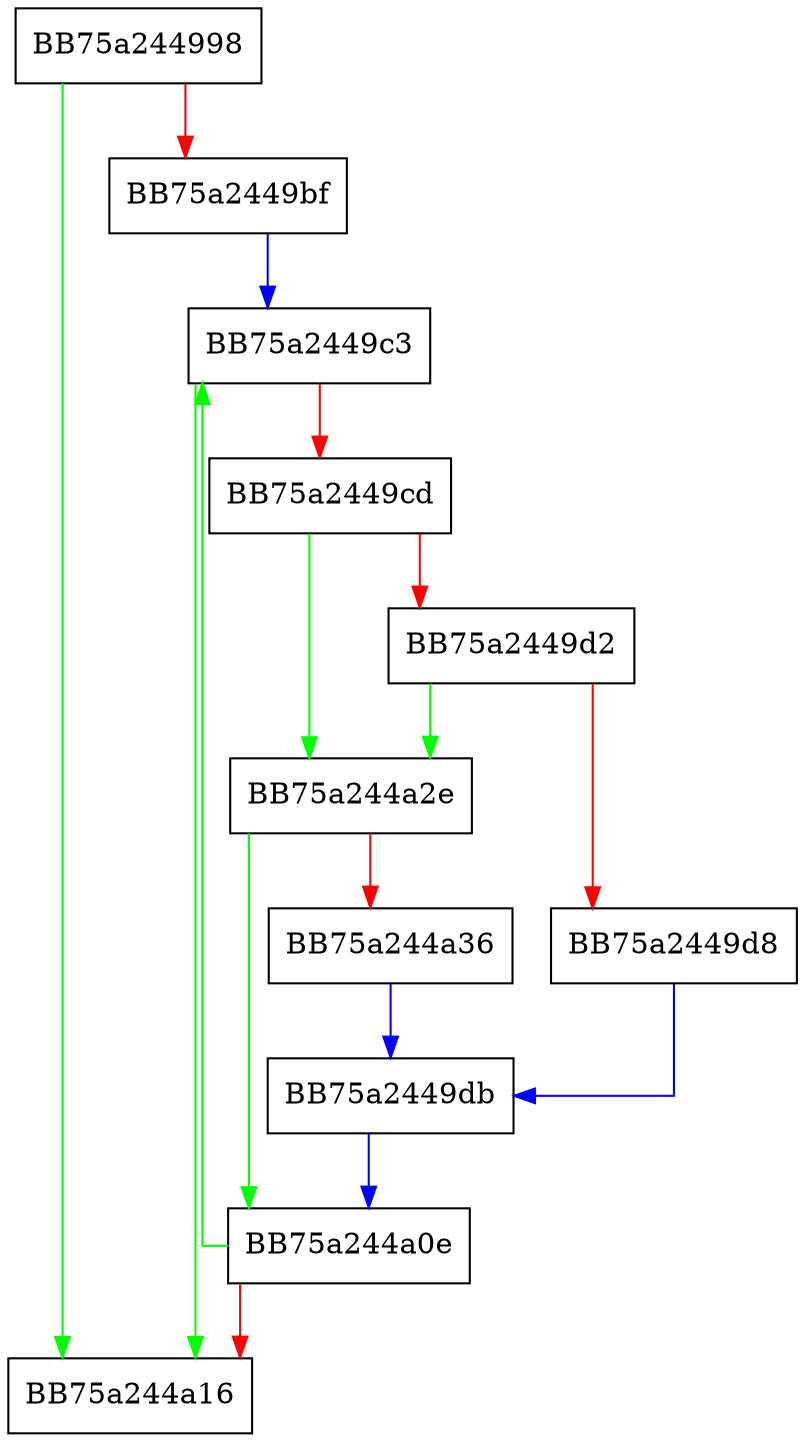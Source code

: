 digraph CRCFilePath {
  node [shape="box"];
  graph [splines=ortho];
  BB75a244998 -> BB75a244a16 [color="green"];
  BB75a244998 -> BB75a2449bf [color="red"];
  BB75a2449bf -> BB75a2449c3 [color="blue"];
  BB75a2449c3 -> BB75a244a16 [color="green"];
  BB75a2449c3 -> BB75a2449cd [color="red"];
  BB75a2449cd -> BB75a244a2e [color="green"];
  BB75a2449cd -> BB75a2449d2 [color="red"];
  BB75a2449d2 -> BB75a244a2e [color="green"];
  BB75a2449d2 -> BB75a2449d8 [color="red"];
  BB75a2449d8 -> BB75a2449db [color="blue"];
  BB75a2449db -> BB75a244a0e [color="blue"];
  BB75a244a0e -> BB75a2449c3 [color="green"];
  BB75a244a0e -> BB75a244a16 [color="red"];
  BB75a244a2e -> BB75a244a0e [color="green"];
  BB75a244a2e -> BB75a244a36 [color="red"];
  BB75a244a36 -> BB75a2449db [color="blue"];
}